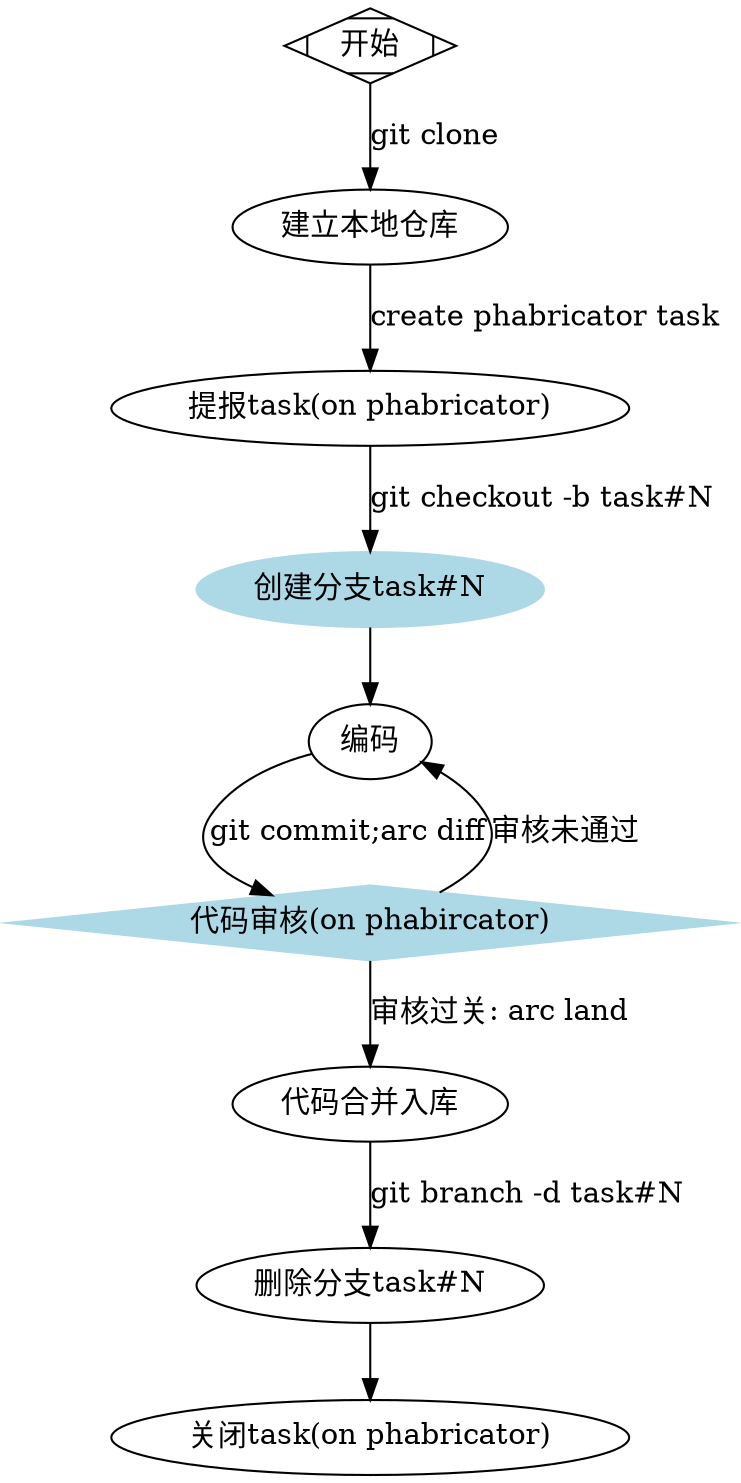 digraph G {
    begin[label = "开始", shape=Mdiamond];
    local_repo[label = "建立本地仓库"];
    create_issue[label = "提报task(on phabricator)"];
    create_branch[label = "创建分支task#N",color="lightblue",style=filled];
    coding[label="编码"];
    code_review[label = "代码审核(on phabircator)",shape=diamond,color="lightblue",style=filled];
    code_merge[label = "代码合并入库"];
    remove_branch[label="删除分支task#N"];
    close_issue[label="关闭task(on phabricator)"];



    begin->local_repo[label = "git clone"];
    local_repo->create_issue[label = "create phabricator task"];
    create_issue->create_branch[label="git checkout -b task#N"];
    create_branch->coding;
    coding->code_review[label="git commit;arc diff"];
    code_review->code_merge[label="审核过关: arc land"];
    code_merge->remove_branch[label="git branch -d task#N"];
    remove_branch->close_issue;

    code_review->coding[label="审核未通过"];

}
